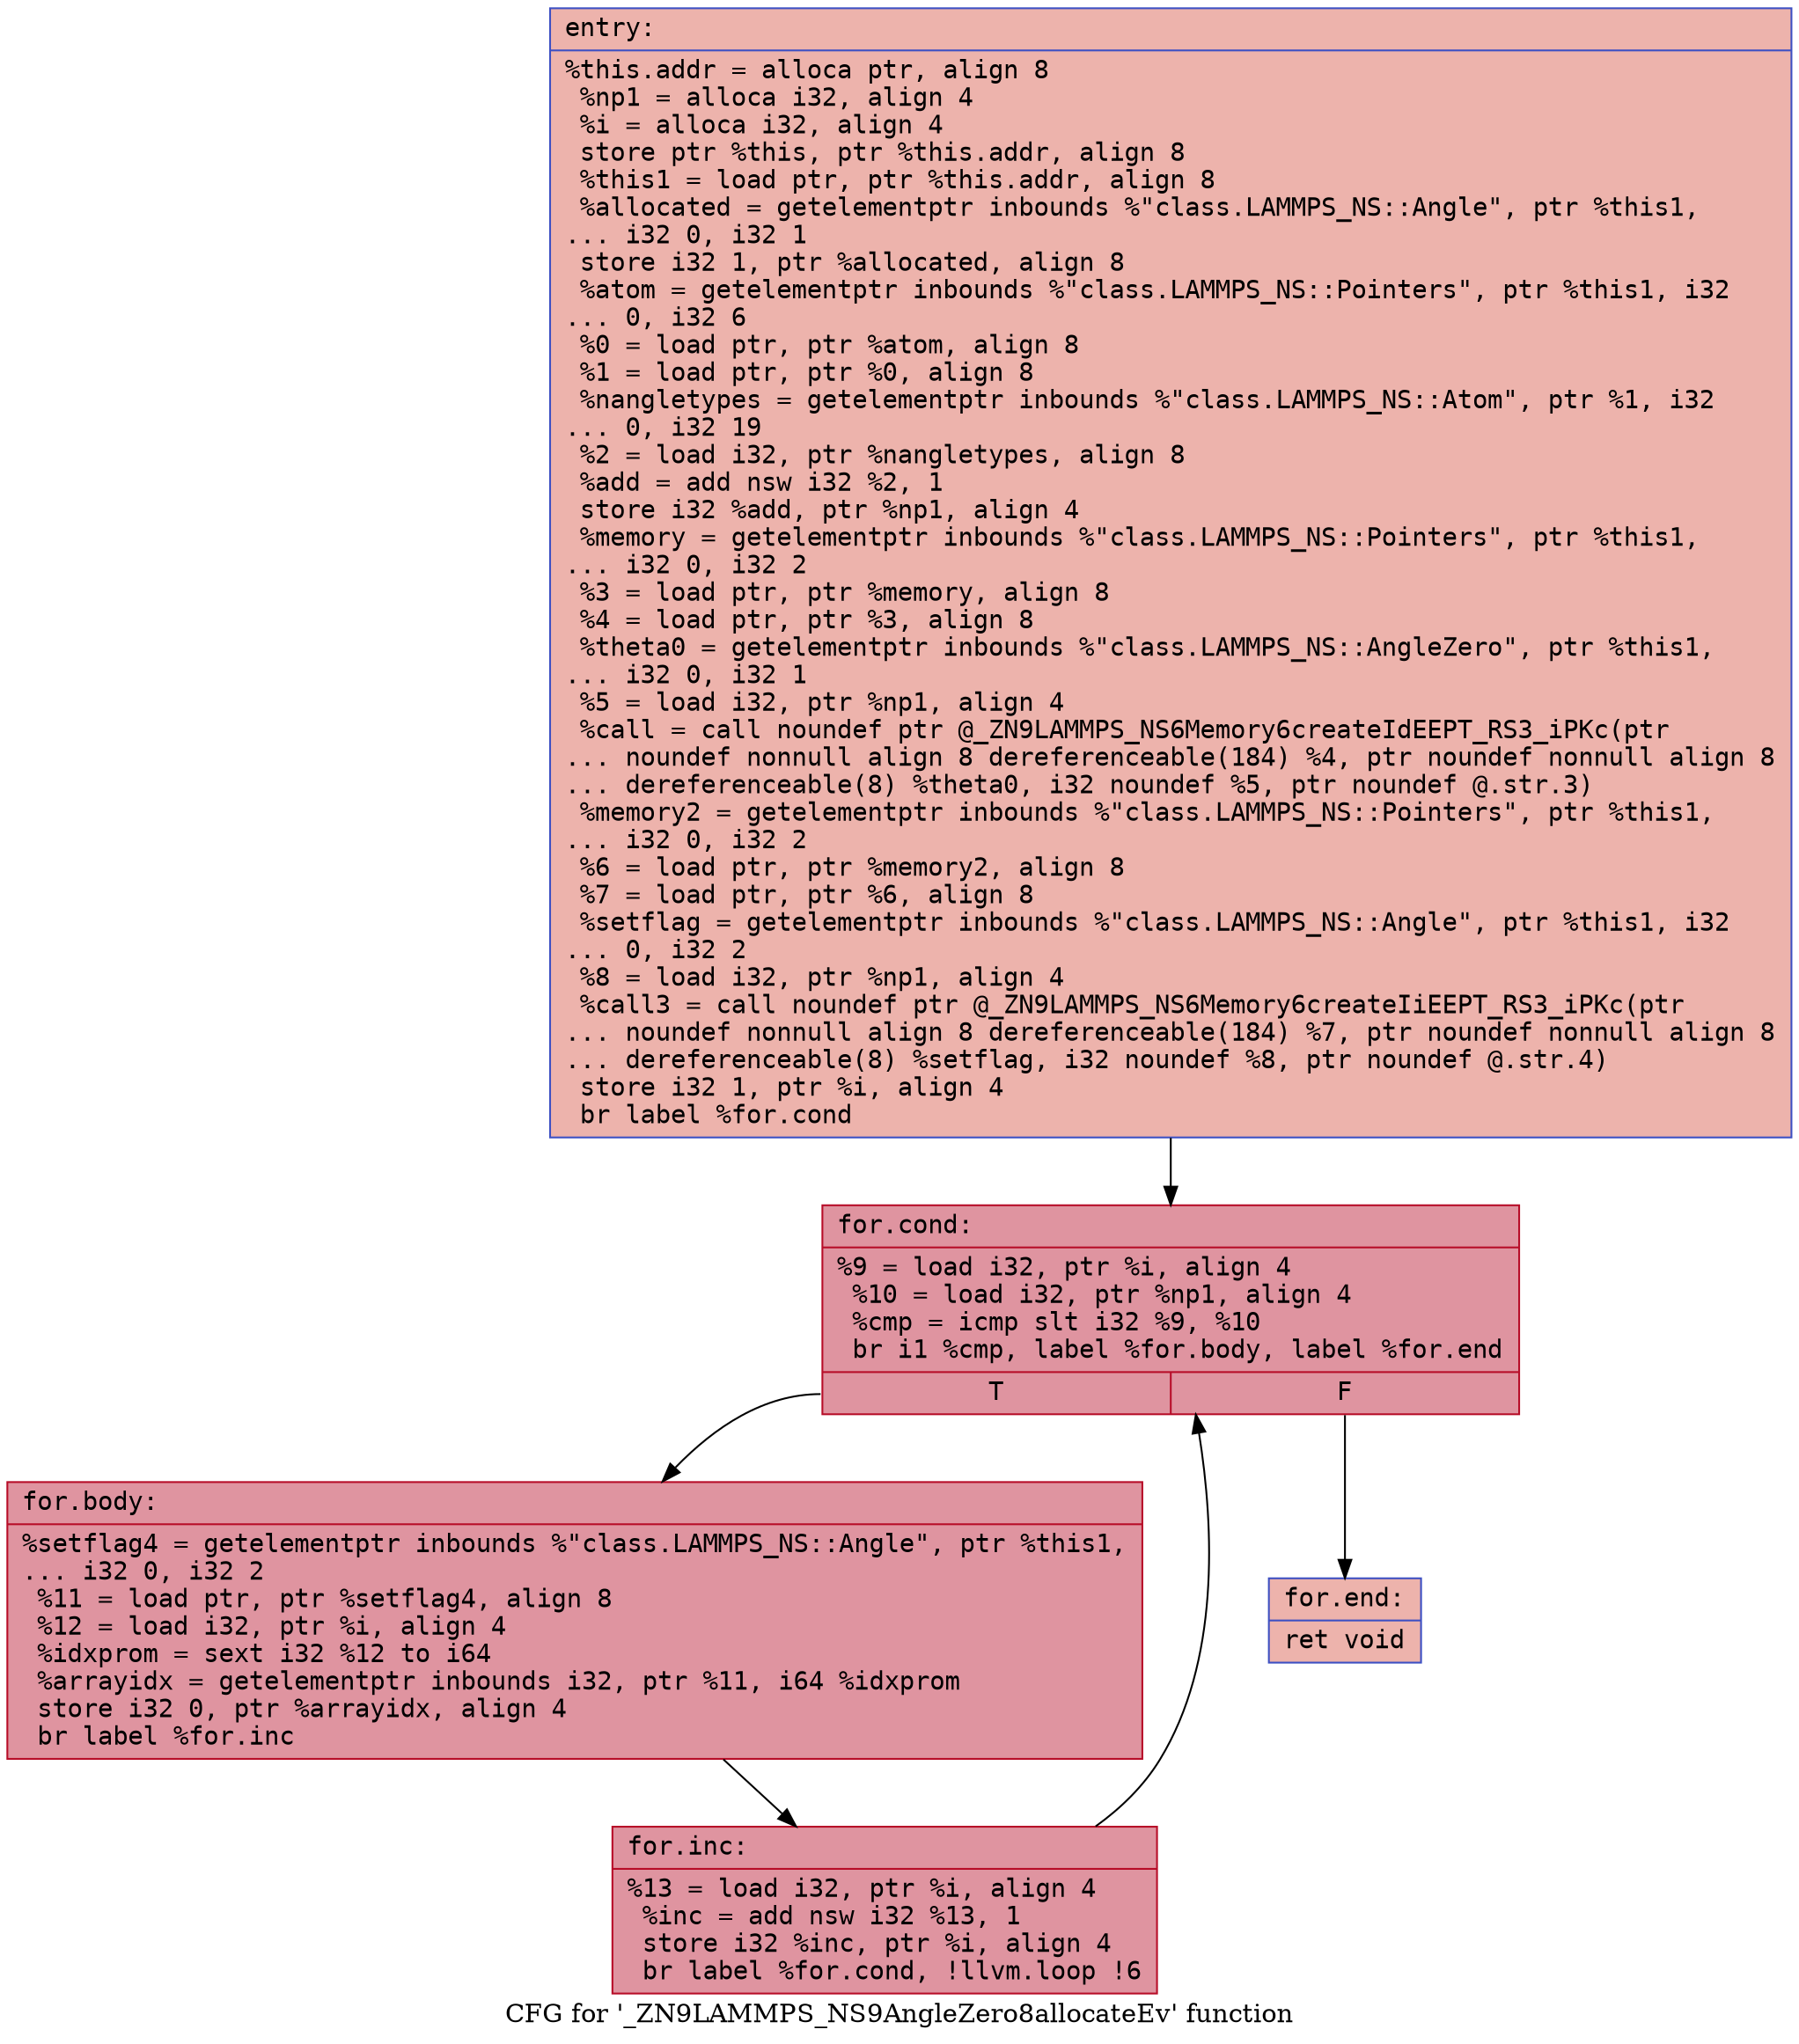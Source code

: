 digraph "CFG for '_ZN9LAMMPS_NS9AngleZero8allocateEv' function" {
	label="CFG for '_ZN9LAMMPS_NS9AngleZero8allocateEv' function";

	Node0x55d6952a0f80 [shape=record,color="#3d50c3ff", style=filled, fillcolor="#d6524470" fontname="Courier",label="{entry:\l|  %this.addr = alloca ptr, align 8\l  %np1 = alloca i32, align 4\l  %i = alloca i32, align 4\l  store ptr %this, ptr %this.addr, align 8\l  %this1 = load ptr, ptr %this.addr, align 8\l  %allocated = getelementptr inbounds %\"class.LAMMPS_NS::Angle\", ptr %this1,\l... i32 0, i32 1\l  store i32 1, ptr %allocated, align 8\l  %atom = getelementptr inbounds %\"class.LAMMPS_NS::Pointers\", ptr %this1, i32\l... 0, i32 6\l  %0 = load ptr, ptr %atom, align 8\l  %1 = load ptr, ptr %0, align 8\l  %nangletypes = getelementptr inbounds %\"class.LAMMPS_NS::Atom\", ptr %1, i32\l... 0, i32 19\l  %2 = load i32, ptr %nangletypes, align 8\l  %add = add nsw i32 %2, 1\l  store i32 %add, ptr %np1, align 4\l  %memory = getelementptr inbounds %\"class.LAMMPS_NS::Pointers\", ptr %this1,\l... i32 0, i32 2\l  %3 = load ptr, ptr %memory, align 8\l  %4 = load ptr, ptr %3, align 8\l  %theta0 = getelementptr inbounds %\"class.LAMMPS_NS::AngleZero\", ptr %this1,\l... i32 0, i32 1\l  %5 = load i32, ptr %np1, align 4\l  %call = call noundef ptr @_ZN9LAMMPS_NS6Memory6createIdEEPT_RS3_iPKc(ptr\l... noundef nonnull align 8 dereferenceable(184) %4, ptr noundef nonnull align 8\l... dereferenceable(8) %theta0, i32 noundef %5, ptr noundef @.str.3)\l  %memory2 = getelementptr inbounds %\"class.LAMMPS_NS::Pointers\", ptr %this1,\l... i32 0, i32 2\l  %6 = load ptr, ptr %memory2, align 8\l  %7 = load ptr, ptr %6, align 8\l  %setflag = getelementptr inbounds %\"class.LAMMPS_NS::Angle\", ptr %this1, i32\l... 0, i32 2\l  %8 = load i32, ptr %np1, align 4\l  %call3 = call noundef ptr @_ZN9LAMMPS_NS6Memory6createIiEEPT_RS3_iPKc(ptr\l... noundef nonnull align 8 dereferenceable(184) %7, ptr noundef nonnull align 8\l... dereferenceable(8) %setflag, i32 noundef %8, ptr noundef @.str.4)\l  store i32 1, ptr %i, align 4\l  br label %for.cond\l}"];
	Node0x55d6952a0f80 -> Node0x55d6952ae540[tooltip="entry -> for.cond\nProbability 100.00%" ];
	Node0x55d6952ae540 [shape=record,color="#b70d28ff", style=filled, fillcolor="#b70d2870" fontname="Courier",label="{for.cond:\l|  %9 = load i32, ptr %i, align 4\l  %10 = load i32, ptr %np1, align 4\l  %cmp = icmp slt i32 %9, %10\l  br i1 %cmp, label %for.body, label %for.end\l|{<s0>T|<s1>F}}"];
	Node0x55d6952ae540:s0 -> Node0x55d6952ae7f0[tooltip="for.cond -> for.body\nProbability 96.88%" ];
	Node0x55d6952ae540:s1 -> Node0x55d6952ae870[tooltip="for.cond -> for.end\nProbability 3.12%" ];
	Node0x55d6952ae7f0 [shape=record,color="#b70d28ff", style=filled, fillcolor="#b70d2870" fontname="Courier",label="{for.body:\l|  %setflag4 = getelementptr inbounds %\"class.LAMMPS_NS::Angle\", ptr %this1,\l... i32 0, i32 2\l  %11 = load ptr, ptr %setflag4, align 8\l  %12 = load i32, ptr %i, align 4\l  %idxprom = sext i32 %12 to i64\l  %arrayidx = getelementptr inbounds i32, ptr %11, i64 %idxprom\l  store i32 0, ptr %arrayidx, align 4\l  br label %for.inc\l}"];
	Node0x55d6952ae7f0 -> Node0x55d6952aede0[tooltip="for.body -> for.inc\nProbability 100.00%" ];
	Node0x55d6952aede0 [shape=record,color="#b70d28ff", style=filled, fillcolor="#b70d2870" fontname="Courier",label="{for.inc:\l|  %13 = load i32, ptr %i, align 4\l  %inc = add nsw i32 %13, 1\l  store i32 %inc, ptr %i, align 4\l  br label %for.cond, !llvm.loop !6\l}"];
	Node0x55d6952aede0 -> Node0x55d6952ae540[tooltip="for.inc -> for.cond\nProbability 100.00%" ];
	Node0x55d6952ae870 [shape=record,color="#3d50c3ff", style=filled, fillcolor="#d6524470" fontname="Courier",label="{for.end:\l|  ret void\l}"];
}
